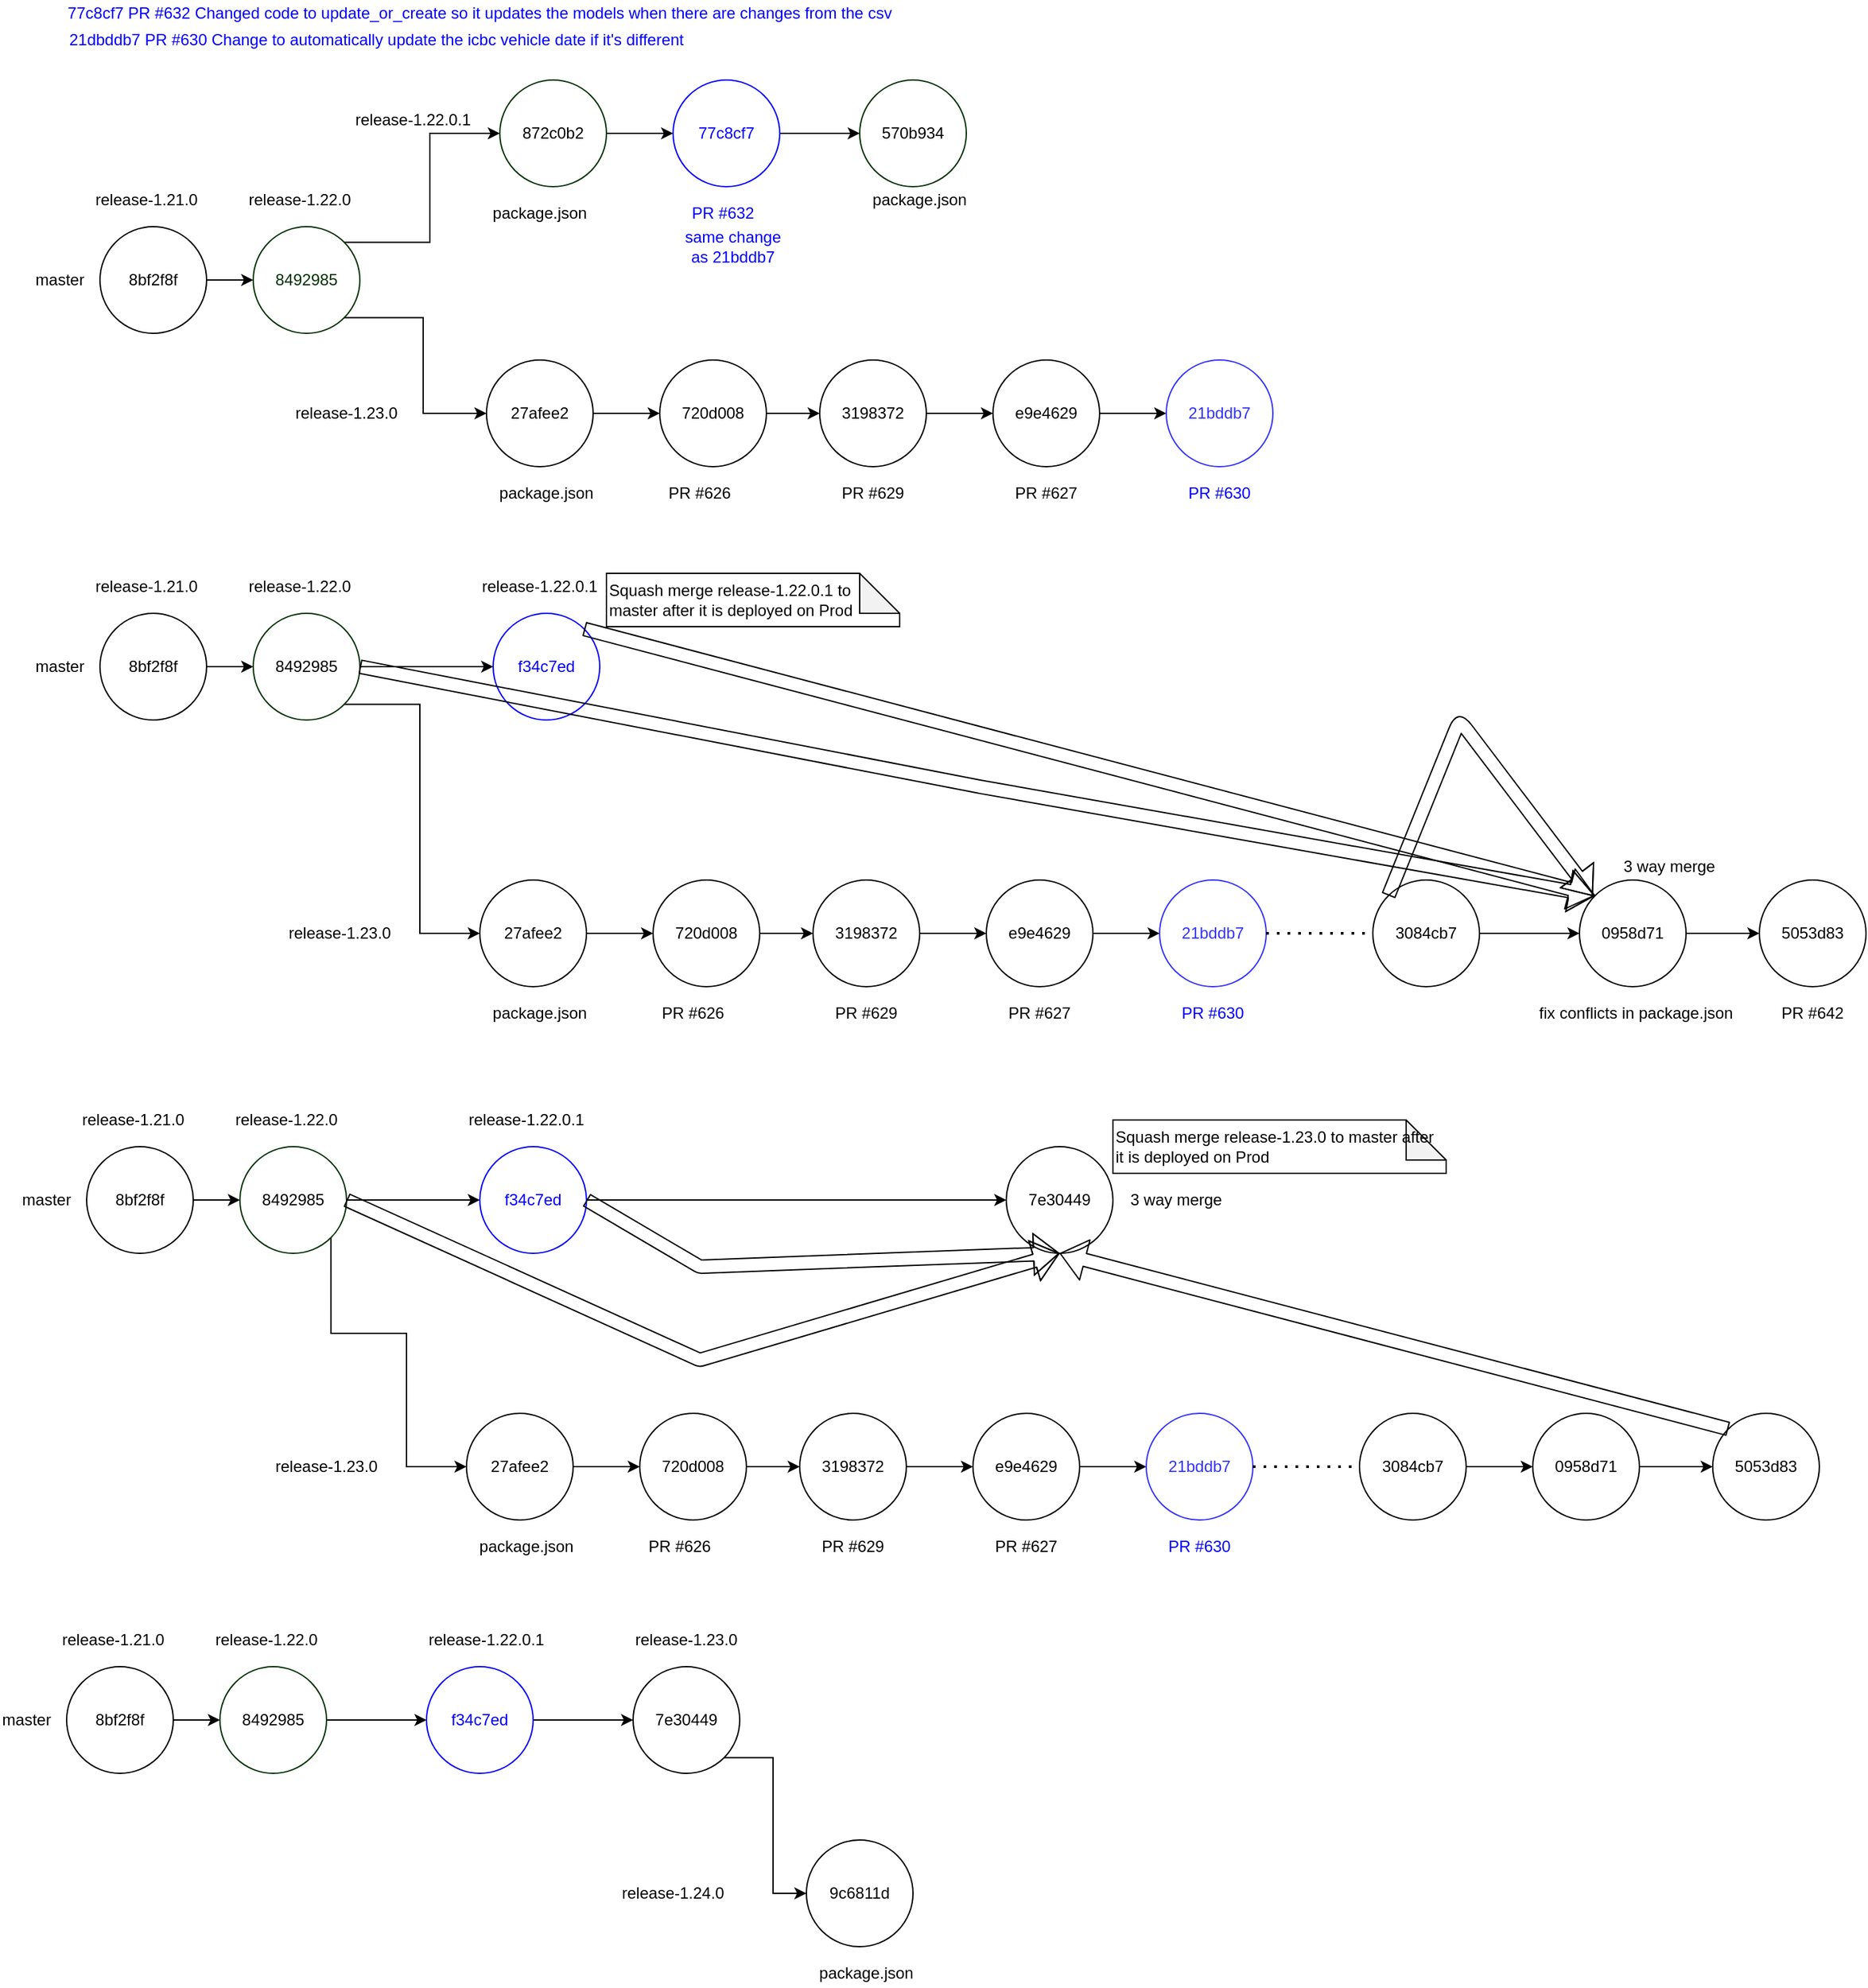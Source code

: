 <mxfile version="14.5.8" type="device"><diagram id="lt9MSJXiL-yeqCyWDecF" name="Page-1"><mxGraphModel dx="1176" dy="628" grid="1" gridSize="10" guides="1" tooltips="1" connect="1" arrows="1" fold="1" page="1" pageScale="1" pageWidth="850" pageHeight="1100" math="0" shadow="0"><root><mxCell id="0"/><mxCell id="1" parent="0"/><mxCell id="0BSdqQ7nGb_UDCV7hUZw-3" style="edgeStyle=orthogonalEdgeStyle;rounded=0;orthogonalLoop=1;jettySize=auto;html=1;entryX=0;entryY=0.5;entryDx=0;entryDy=0;" parent="1" source="0BSdqQ7nGb_UDCV7hUZw-1" target="0BSdqQ7nGb_UDCV7hUZw-2" edge="1"><mxGeometry relative="1" as="geometry"/></mxCell><mxCell id="0BSdqQ7nGb_UDCV7hUZw-1" value="8bf2f8f" style="ellipse;whiteSpace=wrap;html=1;aspect=fixed;" parent="1" vertex="1"><mxGeometry x="110" y="220" width="80" height="80" as="geometry"/></mxCell><mxCell id="0BSdqQ7nGb_UDCV7hUZw-8" style="edgeStyle=orthogonalEdgeStyle;rounded=0;orthogonalLoop=1;jettySize=auto;html=1;entryX=0;entryY=0.5;entryDx=0;entryDy=0;exitX=1;exitY=1;exitDx=0;exitDy=0;" parent="1" source="0BSdqQ7nGb_UDCV7hUZw-2" target="0BSdqQ7nGb_UDCV7hUZw-4" edge="1"><mxGeometry relative="1" as="geometry"><mxPoint x="350" y="180" as="targetPoint"/></mxGeometry></mxCell><mxCell id="0BSdqQ7nGb_UDCV7hUZw-21" style="edgeStyle=orthogonalEdgeStyle;rounded=0;orthogonalLoop=1;jettySize=auto;html=1;exitX=1;exitY=0;exitDx=0;exitDy=0;entryX=0;entryY=0.5;entryDx=0;entryDy=0;fontColor=#3333FF;" parent="1" source="0BSdqQ7nGb_UDCV7hUZw-2" target="djjahPR69rkApxA75KFB-1" edge="1"><mxGeometry relative="1" as="geometry"/></mxCell><mxCell id="0BSdqQ7nGb_UDCV7hUZw-2" value="8492985" style="ellipse;whiteSpace=wrap;html=1;aspect=fixed;fontColor=#003300;strokeColor=#003300;" parent="1" vertex="1"><mxGeometry x="225" y="220" width="80" height="80" as="geometry"/></mxCell><mxCell id="0BSdqQ7nGb_UDCV7hUZw-9" style="edgeStyle=orthogonalEdgeStyle;rounded=0;orthogonalLoop=1;jettySize=auto;html=1;exitX=1;exitY=0.5;exitDx=0;exitDy=0;" parent="1" source="0BSdqQ7nGb_UDCV7hUZw-4" target="0BSdqQ7nGb_UDCV7hUZw-5" edge="1"><mxGeometry relative="1" as="geometry"/></mxCell><mxCell id="0BSdqQ7nGb_UDCV7hUZw-4" value="27afee2" style="ellipse;whiteSpace=wrap;html=1;aspect=fixed;" parent="1" vertex="1"><mxGeometry x="400" y="320" width="80" height="80" as="geometry"/></mxCell><mxCell id="0BSdqQ7nGb_UDCV7hUZw-10" style="edgeStyle=orthogonalEdgeStyle;rounded=0;orthogonalLoop=1;jettySize=auto;html=1;exitX=1;exitY=0.5;exitDx=0;exitDy=0;entryX=0;entryY=0.5;entryDx=0;entryDy=0;" parent="1" source="0BSdqQ7nGb_UDCV7hUZw-5" target="0BSdqQ7nGb_UDCV7hUZw-6" edge="1"><mxGeometry relative="1" as="geometry"/></mxCell><mxCell id="0BSdqQ7nGb_UDCV7hUZw-5" value="720d008" style="ellipse;whiteSpace=wrap;html=1;aspect=fixed;" parent="1" vertex="1"><mxGeometry x="530" y="320" width="80" height="80" as="geometry"/></mxCell><mxCell id="0BSdqQ7nGb_UDCV7hUZw-11" style="edgeStyle=orthogonalEdgeStyle;rounded=0;orthogonalLoop=1;jettySize=auto;html=1;exitX=1;exitY=0.5;exitDx=0;exitDy=0;entryX=0;entryY=0.5;entryDx=0;entryDy=0;" parent="1" source="0BSdqQ7nGb_UDCV7hUZw-6" target="0BSdqQ7nGb_UDCV7hUZw-7" edge="1"><mxGeometry relative="1" as="geometry"/></mxCell><mxCell id="0BSdqQ7nGb_UDCV7hUZw-6" value="3198372" style="ellipse;whiteSpace=wrap;html=1;aspect=fixed;" parent="1" vertex="1"><mxGeometry x="650" y="320" width="80" height="80" as="geometry"/></mxCell><mxCell id="0BSdqQ7nGb_UDCV7hUZw-17" style="edgeStyle=orthogonalEdgeStyle;rounded=0;orthogonalLoop=1;jettySize=auto;html=1;entryX=0;entryY=0.5;entryDx=0;entryDy=0;" parent="1" source="0BSdqQ7nGb_UDCV7hUZw-7" target="0BSdqQ7nGb_UDCV7hUZw-16" edge="1"><mxGeometry relative="1" as="geometry"/></mxCell><mxCell id="0BSdqQ7nGb_UDCV7hUZw-7" value="e9e4629" style="ellipse;whiteSpace=wrap;html=1;aspect=fixed;" parent="1" vertex="1"><mxGeometry x="780" y="320" width="80" height="80" as="geometry"/></mxCell><mxCell id="0BSdqQ7nGb_UDCV7hUZw-12" value="release-1.23.0" style="text;html=1;strokeColor=none;fillColor=none;align=center;verticalAlign=middle;whiteSpace=wrap;rounded=0;" parent="1" vertex="1"><mxGeometry x="250" y="350" width="90" height="20" as="geometry"/></mxCell><mxCell id="0BSdqQ7nGb_UDCV7hUZw-13" value="master" style="text;html=1;strokeColor=none;fillColor=none;align=center;verticalAlign=middle;whiteSpace=wrap;rounded=0;" parent="1" vertex="1"><mxGeometry x="60" y="250" width="40" height="20" as="geometry"/></mxCell><mxCell id="0BSdqQ7nGb_UDCV7hUZw-14" value="release-1.22.0" style="text;html=1;strokeColor=none;fillColor=none;align=center;verticalAlign=middle;whiteSpace=wrap;rounded=0;" parent="1" vertex="1"><mxGeometry x="215" y="190" width="90" height="20" as="geometry"/></mxCell><mxCell id="0BSdqQ7nGb_UDCV7hUZw-15" value="release-1.21.0" style="text;html=1;strokeColor=none;fillColor=none;align=center;verticalAlign=middle;whiteSpace=wrap;rounded=0;" parent="1" vertex="1"><mxGeometry x="100" y="190" width="90" height="20" as="geometry"/></mxCell><mxCell id="0BSdqQ7nGb_UDCV7hUZw-16" value="21bddb7" style="ellipse;whiteSpace=wrap;html=1;aspect=fixed;strokeColor=#3333FF;fontColor=#3333FF;" parent="1" vertex="1"><mxGeometry x="910" y="320" width="80" height="80" as="geometry"/></mxCell><mxCell id="0BSdqQ7nGb_UDCV7hUZw-18" value="21dbddb7 PR #630 Change to automatically update the icbc vehicle date if it's different" style="text;html=1;strokeColor=none;fillColor=none;align=center;verticalAlign=middle;whiteSpace=wrap;rounded=0;fontColor=#0000FF;" parent="1" vertex="1"><mxGeometry x="80" y="70" width="475" height="20" as="geometry"/></mxCell><mxCell id="djjahPR69rkApxA75KFB-5" style="edgeStyle=orthogonalEdgeStyle;rounded=0;orthogonalLoop=1;jettySize=auto;html=1;exitX=1;exitY=0.5;exitDx=0;exitDy=0;entryX=0;entryY=0.5;entryDx=0;entryDy=0;" parent="1" source="0BSdqQ7nGb_UDCV7hUZw-19" target="djjahPR69rkApxA75KFB-2" edge="1"><mxGeometry relative="1" as="geometry"/></mxCell><mxCell id="0BSdqQ7nGb_UDCV7hUZw-19" value="77c8cf7" style="ellipse;whiteSpace=wrap;html=1;aspect=fixed;fontColor=#0000FF;strokeColor=#0000FF;" parent="1" vertex="1"><mxGeometry x="540" y="110" width="80" height="80" as="geometry"/></mxCell><mxCell id="0BSdqQ7nGb_UDCV7hUZw-20" value="release-1.22.0.1" style="text;html=1;strokeColor=none;fillColor=none;align=center;verticalAlign=middle;whiteSpace=wrap;rounded=0;" parent="1" vertex="1"><mxGeometry x="300" y="130" width="90" height="20" as="geometry"/></mxCell><mxCell id="djjahPR69rkApxA75KFB-4" style="edgeStyle=orthogonalEdgeStyle;rounded=0;orthogonalLoop=1;jettySize=auto;html=1;entryX=0;entryY=0.5;entryDx=0;entryDy=0;" parent="1" source="djjahPR69rkApxA75KFB-1" target="0BSdqQ7nGb_UDCV7hUZw-19" edge="1"><mxGeometry relative="1" as="geometry"/></mxCell><mxCell id="djjahPR69rkApxA75KFB-1" value="872c0b2" style="ellipse;whiteSpace=wrap;html=1;aspect=fixed;strokeColor=#003300;" parent="1" vertex="1"><mxGeometry x="410" y="110" width="80" height="80" as="geometry"/></mxCell><mxCell id="djjahPR69rkApxA75KFB-2" value="570b934" style="ellipse;whiteSpace=wrap;html=1;aspect=fixed;strokeColor=#003300;" parent="1" vertex="1"><mxGeometry x="680" y="110" width="80" height="80" as="geometry"/></mxCell><mxCell id="djjahPR69rkApxA75KFB-6" value="package.json" style="text;html=1;strokeColor=none;fillColor=none;align=center;verticalAlign=middle;whiteSpace=wrap;rounded=0;" parent="1" vertex="1"><mxGeometry x="395" y="200" width="90" height="20" as="geometry"/></mxCell><mxCell id="djjahPR69rkApxA75KFB-7" value="package.json" style="text;html=1;strokeColor=none;fillColor=none;align=center;verticalAlign=middle;whiteSpace=wrap;rounded=0;" parent="1" vertex="1"><mxGeometry x="680" y="190" width="90" height="20" as="geometry"/></mxCell><mxCell id="djjahPR69rkApxA75KFB-8" value="same change as 21bddb7" style="text;html=1;strokeColor=none;fillColor=none;align=center;verticalAlign=middle;whiteSpace=wrap;rounded=0;fontColor=#0000FF;" parent="1" vertex="1"><mxGeometry x="540" y="220" width="90" height="30" as="geometry"/></mxCell><mxCell id="djjahPR69rkApxA75KFB-9" value="PR #632" style="text;html=1;strokeColor=none;fillColor=none;align=center;verticalAlign=middle;whiteSpace=wrap;rounded=0;fontColor=#0000FF;" parent="1" vertex="1"><mxGeometry x="545" y="200" width="65" height="20" as="geometry"/></mxCell><mxCell id="djjahPR69rkApxA75KFB-10" value="PR #630" style="text;html=1;strokeColor=none;fillColor=none;align=center;verticalAlign=middle;whiteSpace=wrap;rounded=0;fontColor=#0000FF;" parent="1" vertex="1"><mxGeometry x="920" y="410" width="60" height="20" as="geometry"/></mxCell><mxCell id="djjahPR69rkApxA75KFB-11" value="PR #627" style="text;html=1;strokeColor=none;fillColor=none;align=center;verticalAlign=middle;whiteSpace=wrap;rounded=0;" parent="1" vertex="1"><mxGeometry x="790" y="410" width="60" height="20" as="geometry"/></mxCell><mxCell id="djjahPR69rkApxA75KFB-12" value="PR #629" style="text;html=1;strokeColor=none;fillColor=none;align=center;verticalAlign=middle;whiteSpace=wrap;rounded=0;" parent="1" vertex="1"><mxGeometry x="660" y="410" width="60" height="20" as="geometry"/></mxCell><mxCell id="djjahPR69rkApxA75KFB-13" value="PR #626" style="text;html=1;strokeColor=none;fillColor=none;align=center;verticalAlign=middle;whiteSpace=wrap;rounded=0;" parent="1" vertex="1"><mxGeometry x="530" y="410" width="60" height="20" as="geometry"/></mxCell><mxCell id="djjahPR69rkApxA75KFB-14" value="package.json" style="text;html=1;strokeColor=none;fillColor=none;align=center;verticalAlign=middle;whiteSpace=wrap;rounded=0;" parent="1" vertex="1"><mxGeometry x="400" y="410" width="90" height="20" as="geometry"/></mxCell><mxCell id="djjahPR69rkApxA75KFB-15" value="77c8cf7 PR #632 Changed code to update_or_create so it updates the models when there are changes from the csv" style="text;html=1;strokeColor=none;fillColor=none;align=center;verticalAlign=middle;whiteSpace=wrap;rounded=0;fontColor=#0000FF;" parent="1" vertex="1"><mxGeometry x="80" y="50" width="630" height="20" as="geometry"/></mxCell><mxCell id="0QxJtVTlK34eippB3v3M-1" style="edgeStyle=orthogonalEdgeStyle;rounded=0;orthogonalLoop=1;jettySize=auto;html=1;entryX=0;entryY=0.5;entryDx=0;entryDy=0;" parent="1" source="0QxJtVTlK34eippB3v3M-2" target="0QxJtVTlK34eippB3v3M-5" edge="1"><mxGeometry relative="1" as="geometry"/></mxCell><mxCell id="0QxJtVTlK34eippB3v3M-2" value="8bf2f8f" style="ellipse;whiteSpace=wrap;html=1;aspect=fixed;" parent="1" vertex="1"><mxGeometry x="110" y="510" width="80" height="80" as="geometry"/></mxCell><mxCell id="0QxJtVTlK34eippB3v3M-3" style="edgeStyle=orthogonalEdgeStyle;rounded=0;orthogonalLoop=1;jettySize=auto;html=1;entryX=0;entryY=0.5;entryDx=0;entryDy=0;exitX=1;exitY=1;exitDx=0;exitDy=0;" parent="1" source="0QxJtVTlK34eippB3v3M-5" target="0QxJtVTlK34eippB3v3M-7" edge="1"><mxGeometry relative="1" as="geometry"><mxPoint x="350" y="470" as="targetPoint"/></mxGeometry></mxCell><mxCell id="0QxJtVTlK34eippB3v3M-35" style="edgeStyle=orthogonalEdgeStyle;rounded=0;orthogonalLoop=1;jettySize=auto;html=1;exitX=1;exitY=0.5;exitDx=0;exitDy=0;entryX=0;entryY=0.5;entryDx=0;entryDy=0;" parent="1" source="0QxJtVTlK34eippB3v3M-5" target="0QxJtVTlK34eippB3v3M-34" edge="1"><mxGeometry relative="1" as="geometry"/></mxCell><mxCell id="0QxJtVTlK34eippB3v3M-5" value="8492985" style="ellipse;whiteSpace=wrap;html=1;aspect=fixed;strokeColor=#003300;" parent="1" vertex="1"><mxGeometry x="225" y="510" width="80" height="80" as="geometry"/></mxCell><mxCell id="0QxJtVTlK34eippB3v3M-6" style="edgeStyle=orthogonalEdgeStyle;rounded=0;orthogonalLoop=1;jettySize=auto;html=1;exitX=1;exitY=0.5;exitDx=0;exitDy=0;" parent="1" source="0QxJtVTlK34eippB3v3M-7" target="0QxJtVTlK34eippB3v3M-9" edge="1"><mxGeometry relative="1" as="geometry"/></mxCell><mxCell id="0QxJtVTlK34eippB3v3M-7" value="27afee2" style="ellipse;whiteSpace=wrap;html=1;aspect=fixed;" parent="1" vertex="1"><mxGeometry x="395" y="710" width="80" height="80" as="geometry"/></mxCell><mxCell id="0QxJtVTlK34eippB3v3M-8" style="edgeStyle=orthogonalEdgeStyle;rounded=0;orthogonalLoop=1;jettySize=auto;html=1;exitX=1;exitY=0.5;exitDx=0;exitDy=0;entryX=0;entryY=0.5;entryDx=0;entryDy=0;" parent="1" source="0QxJtVTlK34eippB3v3M-9" target="0QxJtVTlK34eippB3v3M-11" edge="1"><mxGeometry relative="1" as="geometry"/></mxCell><mxCell id="0QxJtVTlK34eippB3v3M-9" value="720d008" style="ellipse;whiteSpace=wrap;html=1;aspect=fixed;" parent="1" vertex="1"><mxGeometry x="525" y="710" width="80" height="80" as="geometry"/></mxCell><mxCell id="0QxJtVTlK34eippB3v3M-10" style="edgeStyle=orthogonalEdgeStyle;rounded=0;orthogonalLoop=1;jettySize=auto;html=1;exitX=1;exitY=0.5;exitDx=0;exitDy=0;entryX=0;entryY=0.5;entryDx=0;entryDy=0;" parent="1" source="0QxJtVTlK34eippB3v3M-11" target="0QxJtVTlK34eippB3v3M-13" edge="1"><mxGeometry relative="1" as="geometry"/></mxCell><mxCell id="0QxJtVTlK34eippB3v3M-11" value="3198372" style="ellipse;whiteSpace=wrap;html=1;aspect=fixed;" parent="1" vertex="1"><mxGeometry x="645" y="710" width="80" height="80" as="geometry"/></mxCell><mxCell id="0QxJtVTlK34eippB3v3M-12" style="edgeStyle=orthogonalEdgeStyle;rounded=0;orthogonalLoop=1;jettySize=auto;html=1;entryX=0;entryY=0.5;entryDx=0;entryDy=0;" parent="1" source="0QxJtVTlK34eippB3v3M-13" target="0QxJtVTlK34eippB3v3M-18" edge="1"><mxGeometry relative="1" as="geometry"/></mxCell><mxCell id="0QxJtVTlK34eippB3v3M-13" value="e9e4629" style="ellipse;whiteSpace=wrap;html=1;aspect=fixed;" parent="1" vertex="1"><mxGeometry x="775" y="710" width="80" height="80" as="geometry"/></mxCell><mxCell id="0QxJtVTlK34eippB3v3M-14" value="release-1.23.0" style="text;html=1;strokeColor=none;fillColor=none;align=center;verticalAlign=middle;whiteSpace=wrap;rounded=0;" parent="1" vertex="1"><mxGeometry x="245" y="740" width="90" height="20" as="geometry"/></mxCell><mxCell id="0QxJtVTlK34eippB3v3M-15" value="master" style="text;html=1;strokeColor=none;fillColor=none;align=center;verticalAlign=middle;whiteSpace=wrap;rounded=0;" parent="1" vertex="1"><mxGeometry x="60" y="540" width="40" height="20" as="geometry"/></mxCell><mxCell id="0QxJtVTlK34eippB3v3M-16" value="release-1.22.0" style="text;html=1;strokeColor=none;fillColor=none;align=center;verticalAlign=middle;whiteSpace=wrap;rounded=0;" parent="1" vertex="1"><mxGeometry x="215" y="480" width="90" height="20" as="geometry"/></mxCell><mxCell id="0QxJtVTlK34eippB3v3M-17" value="release-1.21.0" style="text;html=1;strokeColor=none;fillColor=none;align=center;verticalAlign=middle;whiteSpace=wrap;rounded=0;" parent="1" vertex="1"><mxGeometry x="100" y="480" width="90" height="20" as="geometry"/></mxCell><mxCell id="0QxJtVTlK34eippB3v3M-18" value="21bddb7" style="ellipse;whiteSpace=wrap;html=1;aspect=fixed;strokeColor=#3333FF;fontColor=#3333FF;" parent="1" vertex="1"><mxGeometry x="905" y="710" width="80" height="80" as="geometry"/></mxCell><mxCell id="0QxJtVTlK34eippB3v3M-19" style="edgeStyle=orthogonalEdgeStyle;rounded=0;orthogonalLoop=1;jettySize=auto;html=1;exitX=1;exitY=0.5;exitDx=0;exitDy=0;entryX=0;entryY=0.5;entryDx=0;entryDy=0;" parent="1" edge="1"><mxGeometry relative="1" as="geometry"><mxPoint x="590" y="530" as="sourcePoint"/></mxGeometry></mxCell><mxCell id="0QxJtVTlK34eippB3v3M-21" value="release-1.22.0.1" style="text;html=1;strokeColor=none;fillColor=none;align=center;verticalAlign=middle;whiteSpace=wrap;rounded=0;" parent="1" vertex="1"><mxGeometry x="395" y="480" width="90" height="20" as="geometry"/></mxCell><mxCell id="0QxJtVTlK34eippB3v3M-22" style="edgeStyle=orthogonalEdgeStyle;rounded=0;orthogonalLoop=1;jettySize=auto;html=1;entryX=0;entryY=0.5;entryDx=0;entryDy=0;" parent="1" edge="1"><mxGeometry relative="1" as="geometry"><mxPoint x="460" y="530" as="sourcePoint"/></mxGeometry></mxCell><mxCell id="0QxJtVTlK34eippB3v3M-29" value="PR #630" style="text;html=1;strokeColor=none;fillColor=none;align=center;verticalAlign=middle;whiteSpace=wrap;rounded=0;fontColor=#0000FF;" parent="1" vertex="1"><mxGeometry x="915" y="800" width="60" height="20" as="geometry"/></mxCell><mxCell id="0QxJtVTlK34eippB3v3M-30" value="PR #627" style="text;html=1;strokeColor=none;fillColor=none;align=center;verticalAlign=middle;whiteSpace=wrap;rounded=0;" parent="1" vertex="1"><mxGeometry x="785" y="800" width="60" height="20" as="geometry"/></mxCell><mxCell id="0QxJtVTlK34eippB3v3M-31" value="PR #629" style="text;html=1;strokeColor=none;fillColor=none;align=center;verticalAlign=middle;whiteSpace=wrap;rounded=0;" parent="1" vertex="1"><mxGeometry x="655" y="800" width="60" height="20" as="geometry"/></mxCell><mxCell id="0QxJtVTlK34eippB3v3M-32" value="PR #626" style="text;html=1;strokeColor=none;fillColor=none;align=center;verticalAlign=middle;whiteSpace=wrap;rounded=0;" parent="1" vertex="1"><mxGeometry x="525" y="800" width="60" height="20" as="geometry"/></mxCell><mxCell id="0QxJtVTlK34eippB3v3M-33" value="package.json" style="text;html=1;strokeColor=none;fillColor=none;align=center;verticalAlign=middle;whiteSpace=wrap;rounded=0;" parent="1" vertex="1"><mxGeometry x="395" y="800" width="90" height="20" as="geometry"/></mxCell><mxCell id="0QxJtVTlK34eippB3v3M-34" value="f34c7ed" style="ellipse;whiteSpace=wrap;html=1;aspect=fixed;fontColor=#0000FF;strokeColor=#0000FF;" parent="1" vertex="1"><mxGeometry x="405" y="510" width="80" height="80" as="geometry"/></mxCell><mxCell id="0QxJtVTlK34eippB3v3M-37" value="Squash merge release-1.22.0.1 to master after it is deployed on Prod" style="shape=note;whiteSpace=wrap;html=1;backgroundOutline=1;darkOpacity=0.05;align=left;" parent="1" vertex="1"><mxGeometry x="490" y="480" width="220" height="40" as="geometry"/></mxCell><mxCell id="0QxJtVTlK34eippB3v3M-39" value="" style="endArrow=none;dashed=1;html=1;dashPattern=1 3;strokeWidth=2;fontColor=#0000FF;exitX=1;exitY=0.5;exitDx=0;exitDy=0;" parent="1" source="0QxJtVTlK34eippB3v3M-18" edge="1"><mxGeometry width="50" height="50" relative="1" as="geometry"><mxPoint x="1055" y="750" as="sourcePoint"/><mxPoint x="1065" y="750" as="targetPoint"/></mxGeometry></mxCell><mxCell id="ekEVa-R3d8wLBzwrv2dW-1" value="5053d83" style="ellipse;whiteSpace=wrap;html=1;aspect=fixed;" vertex="1" parent="1"><mxGeometry x="1355" y="710" width="80" height="80" as="geometry"/></mxCell><mxCell id="ekEVa-R3d8wLBzwrv2dW-4" style="edgeStyle=orthogonalEdgeStyle;rounded=0;orthogonalLoop=1;jettySize=auto;html=1;entryX=0;entryY=0.5;entryDx=0;entryDy=0;exitX=1;exitY=0.5;exitDx=0;exitDy=0;" edge="1" parent="1" source="ekEVa-R3d8wLBzwrv2dW-2" target="ekEVa-R3d8wLBzwrv2dW-3"><mxGeometry relative="1" as="geometry"><mxPoint x="1170" y="750" as="sourcePoint"/></mxGeometry></mxCell><mxCell id="ekEVa-R3d8wLBzwrv2dW-2" value="3084cb7" style="ellipse;whiteSpace=wrap;html=1;aspect=fixed;" vertex="1" parent="1"><mxGeometry x="1065" y="710" width="80" height="80" as="geometry"/></mxCell><mxCell id="ekEVa-R3d8wLBzwrv2dW-11" style="edgeStyle=orthogonalEdgeStyle;rounded=0;orthogonalLoop=1;jettySize=auto;html=1;exitX=1;exitY=0.5;exitDx=0;exitDy=0;entryX=0;entryY=0.5;entryDx=0;entryDy=0;startArrow=none;startFill=0;" edge="1" parent="1" source="ekEVa-R3d8wLBzwrv2dW-3" target="ekEVa-R3d8wLBzwrv2dW-1"><mxGeometry relative="1" as="geometry"/></mxCell><mxCell id="ekEVa-R3d8wLBzwrv2dW-3" value="0958d71" style="ellipse;whiteSpace=wrap;html=1;aspect=fixed;" vertex="1" parent="1"><mxGeometry x="1220" y="710" width="80" height="80" as="geometry"/></mxCell><mxCell id="ekEVa-R3d8wLBzwrv2dW-14" style="edgeStyle=orthogonalEdgeStyle;rounded=0;orthogonalLoop=1;jettySize=auto;html=1;entryX=0;entryY=0.5;entryDx=0;entryDy=0;" edge="1" parent="1" source="ekEVa-R3d8wLBzwrv2dW-15" target="ekEVa-R3d8wLBzwrv2dW-18"><mxGeometry relative="1" as="geometry"/></mxCell><mxCell id="ekEVa-R3d8wLBzwrv2dW-15" value="8bf2f8f" style="ellipse;whiteSpace=wrap;html=1;aspect=fixed;" vertex="1" parent="1"><mxGeometry x="100" y="910" width="80" height="80" as="geometry"/></mxCell><mxCell id="ekEVa-R3d8wLBzwrv2dW-16" style="edgeStyle=orthogonalEdgeStyle;rounded=0;orthogonalLoop=1;jettySize=auto;html=1;entryX=0;entryY=0.5;entryDx=0;entryDy=0;exitX=1;exitY=1;exitDx=0;exitDy=0;" edge="1" parent="1" source="ekEVa-R3d8wLBzwrv2dW-18" target="ekEVa-R3d8wLBzwrv2dW-20"><mxGeometry relative="1" as="geometry"><mxPoint x="340" y="870" as="targetPoint"/><Array as="points"><mxPoint x="283" y="1050"/><mxPoint x="340" y="1050"/><mxPoint x="340" y="1150"/></Array></mxGeometry></mxCell><mxCell id="ekEVa-R3d8wLBzwrv2dW-17" style="edgeStyle=orthogonalEdgeStyle;rounded=0;orthogonalLoop=1;jettySize=auto;html=1;exitX=1;exitY=0.5;exitDx=0;exitDy=0;entryX=0;entryY=0.5;entryDx=0;entryDy=0;" edge="1" parent="1" source="ekEVa-R3d8wLBzwrv2dW-18" target="ekEVa-R3d8wLBzwrv2dW-38"><mxGeometry relative="1" as="geometry"/></mxCell><mxCell id="ekEVa-R3d8wLBzwrv2dW-18" value="8492985" style="ellipse;whiteSpace=wrap;html=1;aspect=fixed;strokeColor=#003300;" vertex="1" parent="1"><mxGeometry x="215" y="910" width="80" height="80" as="geometry"/></mxCell><mxCell id="ekEVa-R3d8wLBzwrv2dW-19" style="edgeStyle=orthogonalEdgeStyle;rounded=0;orthogonalLoop=1;jettySize=auto;html=1;exitX=1;exitY=0.5;exitDx=0;exitDy=0;" edge="1" parent="1" source="ekEVa-R3d8wLBzwrv2dW-20" target="ekEVa-R3d8wLBzwrv2dW-22"><mxGeometry relative="1" as="geometry"/></mxCell><mxCell id="ekEVa-R3d8wLBzwrv2dW-20" value="27afee2" style="ellipse;whiteSpace=wrap;html=1;aspect=fixed;" vertex="1" parent="1"><mxGeometry x="385" y="1110" width="80" height="80" as="geometry"/></mxCell><mxCell id="ekEVa-R3d8wLBzwrv2dW-21" style="edgeStyle=orthogonalEdgeStyle;rounded=0;orthogonalLoop=1;jettySize=auto;html=1;exitX=1;exitY=0.5;exitDx=0;exitDy=0;entryX=0;entryY=0.5;entryDx=0;entryDy=0;" edge="1" parent="1" source="ekEVa-R3d8wLBzwrv2dW-22" target="ekEVa-R3d8wLBzwrv2dW-24"><mxGeometry relative="1" as="geometry"/></mxCell><mxCell id="ekEVa-R3d8wLBzwrv2dW-22" value="720d008" style="ellipse;whiteSpace=wrap;html=1;aspect=fixed;" vertex="1" parent="1"><mxGeometry x="515" y="1110" width="80" height="80" as="geometry"/></mxCell><mxCell id="ekEVa-R3d8wLBzwrv2dW-23" style="edgeStyle=orthogonalEdgeStyle;rounded=0;orthogonalLoop=1;jettySize=auto;html=1;exitX=1;exitY=0.5;exitDx=0;exitDy=0;entryX=0;entryY=0.5;entryDx=0;entryDy=0;" edge="1" parent="1" source="ekEVa-R3d8wLBzwrv2dW-24" target="ekEVa-R3d8wLBzwrv2dW-26"><mxGeometry relative="1" as="geometry"/></mxCell><mxCell id="ekEVa-R3d8wLBzwrv2dW-24" value="3198372" style="ellipse;whiteSpace=wrap;html=1;aspect=fixed;" vertex="1" parent="1"><mxGeometry x="635" y="1110" width="80" height="80" as="geometry"/></mxCell><mxCell id="ekEVa-R3d8wLBzwrv2dW-25" style="edgeStyle=orthogonalEdgeStyle;rounded=0;orthogonalLoop=1;jettySize=auto;html=1;entryX=0;entryY=0.5;entryDx=0;entryDy=0;" edge="1" parent="1" source="ekEVa-R3d8wLBzwrv2dW-26" target="ekEVa-R3d8wLBzwrv2dW-31"><mxGeometry relative="1" as="geometry"/></mxCell><mxCell id="ekEVa-R3d8wLBzwrv2dW-26" value="e9e4629" style="ellipse;whiteSpace=wrap;html=1;aspect=fixed;" vertex="1" parent="1"><mxGeometry x="765" y="1110" width="80" height="80" as="geometry"/></mxCell><mxCell id="ekEVa-R3d8wLBzwrv2dW-27" value="release-1.23.0" style="text;html=1;strokeColor=none;fillColor=none;align=center;verticalAlign=middle;whiteSpace=wrap;rounded=0;" vertex="1" parent="1"><mxGeometry x="235" y="1140" width="90" height="20" as="geometry"/></mxCell><mxCell id="ekEVa-R3d8wLBzwrv2dW-28" value="master" style="text;html=1;strokeColor=none;fillColor=none;align=center;verticalAlign=middle;whiteSpace=wrap;rounded=0;" vertex="1" parent="1"><mxGeometry x="50" y="940" width="40" height="20" as="geometry"/></mxCell><mxCell id="ekEVa-R3d8wLBzwrv2dW-29" value="release-1.22.0" style="text;html=1;strokeColor=none;fillColor=none;align=center;verticalAlign=middle;whiteSpace=wrap;rounded=0;" vertex="1" parent="1"><mxGeometry x="205" y="880" width="90" height="20" as="geometry"/></mxCell><mxCell id="ekEVa-R3d8wLBzwrv2dW-30" value="release-1.21.0" style="text;html=1;strokeColor=none;fillColor=none;align=center;verticalAlign=middle;whiteSpace=wrap;rounded=0;" vertex="1" parent="1"><mxGeometry x="90" y="880" width="90" height="20" as="geometry"/></mxCell><mxCell id="ekEVa-R3d8wLBzwrv2dW-31" value="21bddb7" style="ellipse;whiteSpace=wrap;html=1;aspect=fixed;strokeColor=#3333FF;fontColor=#3333FF;" vertex="1" parent="1"><mxGeometry x="895" y="1110" width="80" height="80" as="geometry"/></mxCell><mxCell id="ekEVa-R3d8wLBzwrv2dW-32" value="release-1.22.0.1" style="text;html=1;strokeColor=none;fillColor=none;align=center;verticalAlign=middle;whiteSpace=wrap;rounded=0;" vertex="1" parent="1"><mxGeometry x="385" y="880" width="90" height="20" as="geometry"/></mxCell><mxCell id="ekEVa-R3d8wLBzwrv2dW-33" value="PR #630" style="text;html=1;strokeColor=none;fillColor=none;align=center;verticalAlign=middle;whiteSpace=wrap;rounded=0;fontColor=#0000FF;" vertex="1" parent="1"><mxGeometry x="905" y="1200" width="60" height="20" as="geometry"/></mxCell><mxCell id="ekEVa-R3d8wLBzwrv2dW-34" value="PR #627" style="text;html=1;strokeColor=none;fillColor=none;align=center;verticalAlign=middle;whiteSpace=wrap;rounded=0;" vertex="1" parent="1"><mxGeometry x="775" y="1200" width="60" height="20" as="geometry"/></mxCell><mxCell id="ekEVa-R3d8wLBzwrv2dW-35" value="PR #629" style="text;html=1;strokeColor=none;fillColor=none;align=center;verticalAlign=middle;whiteSpace=wrap;rounded=0;" vertex="1" parent="1"><mxGeometry x="645" y="1200" width="60" height="20" as="geometry"/></mxCell><mxCell id="ekEVa-R3d8wLBzwrv2dW-36" value="PR #626" style="text;html=1;strokeColor=none;fillColor=none;align=center;verticalAlign=middle;whiteSpace=wrap;rounded=0;" vertex="1" parent="1"><mxGeometry x="515" y="1200" width="60" height="20" as="geometry"/></mxCell><mxCell id="ekEVa-R3d8wLBzwrv2dW-37" value="package.json" style="text;html=1;strokeColor=none;fillColor=none;align=center;verticalAlign=middle;whiteSpace=wrap;rounded=0;" vertex="1" parent="1"><mxGeometry x="385" y="1200" width="90" height="20" as="geometry"/></mxCell><mxCell id="ekEVa-R3d8wLBzwrv2dW-50" style="edgeStyle=orthogonalEdgeStyle;rounded=0;orthogonalLoop=1;jettySize=auto;html=1;startArrow=none;startFill=0;" edge="1" parent="1" source="ekEVa-R3d8wLBzwrv2dW-38" target="ekEVa-R3d8wLBzwrv2dW-49"><mxGeometry relative="1" as="geometry"/></mxCell><mxCell id="ekEVa-R3d8wLBzwrv2dW-38" value="f34c7ed" style="ellipse;whiteSpace=wrap;html=1;aspect=fixed;fontColor=#0000FF;strokeColor=#0000FF;" vertex="1" parent="1"><mxGeometry x="395" y="910" width="80" height="80" as="geometry"/></mxCell><mxCell id="ekEVa-R3d8wLBzwrv2dW-40" value="" style="endArrow=none;dashed=1;html=1;dashPattern=1 3;strokeWidth=2;fontColor=#0000FF;exitX=1;exitY=0.5;exitDx=0;exitDy=0;" edge="1" parent="1" source="ekEVa-R3d8wLBzwrv2dW-31"><mxGeometry width="50" height="50" relative="1" as="geometry"><mxPoint x="1045" y="1150" as="sourcePoint"/><mxPoint x="1055" y="1150" as="targetPoint"/></mxGeometry></mxCell><mxCell id="ekEVa-R3d8wLBzwrv2dW-41" value="5053d83" style="ellipse;whiteSpace=wrap;html=1;aspect=fixed;" vertex="1" parent="1"><mxGeometry x="1320" y="1110" width="80" height="80" as="geometry"/></mxCell><mxCell id="ekEVa-R3d8wLBzwrv2dW-42" style="edgeStyle=orthogonalEdgeStyle;rounded=0;orthogonalLoop=1;jettySize=auto;html=1;entryX=0;entryY=0.5;entryDx=0;entryDy=0;" edge="1" parent="1" source="ekEVa-R3d8wLBzwrv2dW-43" target="ekEVa-R3d8wLBzwrv2dW-45"><mxGeometry relative="1" as="geometry"/></mxCell><mxCell id="ekEVa-R3d8wLBzwrv2dW-43" value="3084cb7" style="ellipse;whiteSpace=wrap;html=1;aspect=fixed;" vertex="1" parent="1"><mxGeometry x="1055" y="1110" width="80" height="80" as="geometry"/></mxCell><mxCell id="ekEVa-R3d8wLBzwrv2dW-44" style="edgeStyle=orthogonalEdgeStyle;rounded=0;orthogonalLoop=1;jettySize=auto;html=1;exitX=1;exitY=0.5;exitDx=0;exitDy=0;entryX=0;entryY=0.5;entryDx=0;entryDy=0;startArrow=none;startFill=0;" edge="1" parent="1" source="ekEVa-R3d8wLBzwrv2dW-45" target="ekEVa-R3d8wLBzwrv2dW-41"><mxGeometry relative="1" as="geometry"/></mxCell><mxCell id="ekEVa-R3d8wLBzwrv2dW-45" value="0958d71" style="ellipse;whiteSpace=wrap;html=1;aspect=fixed;" vertex="1" parent="1"><mxGeometry x="1185" y="1110" width="80" height="80" as="geometry"/></mxCell><mxCell id="ekEVa-R3d8wLBzwrv2dW-48" value="fix conflicts in package.json" style="text;html=1;strokeColor=none;fillColor=none;align=center;verticalAlign=middle;whiteSpace=wrap;rounded=0;" vertex="1" parent="1"><mxGeometry x="1180" y="800" width="165" height="20" as="geometry"/></mxCell><mxCell id="ekEVa-R3d8wLBzwrv2dW-49" value="7e30449" style="ellipse;whiteSpace=wrap;html=1;aspect=fixed;" vertex="1" parent="1"><mxGeometry x="790" y="910" width="80" height="80" as="geometry"/></mxCell><mxCell id="ekEVa-R3d8wLBzwrv2dW-51" value="" style="shape=flexArrow;endArrow=classic;html=1;exitX=0;exitY=0;exitDx=0;exitDy=0;entryX=0.5;entryY=1;entryDx=0;entryDy=0;" edge="1" parent="1" source="ekEVa-R3d8wLBzwrv2dW-41" target="ekEVa-R3d8wLBzwrv2dW-49"><mxGeometry width="50" height="50" relative="1" as="geometry"><mxPoint x="790" y="900" as="sourcePoint"/><mxPoint x="840" y="850" as="targetPoint"/></mxGeometry></mxCell><mxCell id="ekEVa-R3d8wLBzwrv2dW-52" value="" style="shape=flexArrow;endArrow=classic;html=1;exitX=1;exitY=0;exitDx=0;exitDy=0;entryX=0;entryY=0;entryDx=0;entryDy=0;" edge="1" parent="1" source="0QxJtVTlK34eippB3v3M-34" target="ekEVa-R3d8wLBzwrv2dW-3"><mxGeometry width="50" height="50" relative="1" as="geometry"><mxPoint x="790" y="840" as="sourcePoint"/><mxPoint x="1207" y="710" as="targetPoint"/></mxGeometry></mxCell><mxCell id="ekEVa-R3d8wLBzwrv2dW-53" value="" style="shape=flexArrow;endArrow=classic;html=1;exitX=1;exitY=0.5;exitDx=0;exitDy=0;entryX=0;entryY=0;entryDx=0;entryDy=0;" edge="1" parent="1" source="0QxJtVTlK34eippB3v3M-5" target="ekEVa-R3d8wLBzwrv2dW-3"><mxGeometry width="50" height="50" relative="1" as="geometry"><mxPoint x="790" y="840" as="sourcePoint"/><mxPoint x="1200" y="720" as="targetPoint"/><Array as="points"><mxPoint x="770" y="640"/></Array></mxGeometry></mxCell><mxCell id="ekEVa-R3d8wLBzwrv2dW-54" value="" style="shape=flexArrow;endArrow=classic;html=1;entryX=0.5;entryY=1;entryDx=0;entryDy=0;exitX=1;exitY=0.5;exitDx=0;exitDy=0;" edge="1" parent="1" source="ekEVa-R3d8wLBzwrv2dW-18" target="ekEVa-R3d8wLBzwrv2dW-49"><mxGeometry width="50" height="50" relative="1" as="geometry"><mxPoint x="570" y="880" as="sourcePoint"/><mxPoint x="620" y="830" as="targetPoint"/><Array as="points"><mxPoint x="560" y="1070"/></Array></mxGeometry></mxCell><mxCell id="ekEVa-R3d8wLBzwrv2dW-55" value="" style="shape=flexArrow;endArrow=classic;html=1;exitX=0;exitY=0;exitDx=0;exitDy=0;" edge="1" parent="1" source="ekEVa-R3d8wLBzwrv2dW-2"><mxGeometry width="50" height="50" relative="1" as="geometry"><mxPoint x="600" y="750" as="sourcePoint"/><mxPoint x="1230" y="722" as="targetPoint"/><Array as="points"><mxPoint x="1130" y="590"/></Array></mxGeometry></mxCell><mxCell id="ekEVa-R3d8wLBzwrv2dW-56" value="" style="shape=flexArrow;endArrow=classic;html=1;exitX=1;exitY=0.5;exitDx=0;exitDy=0;" edge="1" parent="1" source="ekEVa-R3d8wLBzwrv2dW-38"><mxGeometry width="50" height="50" relative="1" as="geometry"><mxPoint x="860" y="950" as="sourcePoint"/><mxPoint x="830" y="990" as="targetPoint"/><Array as="points"><mxPoint x="560" y="1000"/></Array></mxGeometry></mxCell><mxCell id="ekEVa-R3d8wLBzwrv2dW-57" value="3 way merge" style="text;html=1;strokeColor=none;fillColor=none;align=center;verticalAlign=middle;whiteSpace=wrap;rounded=0;" vertex="1" parent="1"><mxGeometry x="870" y="940" width="95" height="20" as="geometry"/></mxCell><mxCell id="ekEVa-R3d8wLBzwrv2dW-58" value="3 way merge" style="text;html=1;strokeColor=none;fillColor=none;align=center;verticalAlign=middle;whiteSpace=wrap;rounded=0;" vertex="1" parent="1"><mxGeometry x="1240" y="690" width="95" height="20" as="geometry"/></mxCell><mxCell id="ekEVa-R3d8wLBzwrv2dW-60" value="PR #642" style="text;html=1;strokeColor=none;fillColor=none;align=center;verticalAlign=middle;whiteSpace=wrap;rounded=0;" vertex="1" parent="1"><mxGeometry x="1365" y="800" width="60" height="20" as="geometry"/></mxCell><mxCell id="ekEVa-R3d8wLBzwrv2dW-61" style="edgeStyle=orthogonalEdgeStyle;rounded=0;orthogonalLoop=1;jettySize=auto;html=1;entryX=0;entryY=0.5;entryDx=0;entryDy=0;" edge="1" parent="1" source="ekEVa-R3d8wLBzwrv2dW-62" target="ekEVa-R3d8wLBzwrv2dW-64"><mxGeometry relative="1" as="geometry"/></mxCell><mxCell id="ekEVa-R3d8wLBzwrv2dW-62" value="8bf2f8f" style="ellipse;whiteSpace=wrap;html=1;aspect=fixed;" vertex="1" parent="1"><mxGeometry x="85" y="1300" width="80" height="80" as="geometry"/></mxCell><mxCell id="ekEVa-R3d8wLBzwrv2dW-63" style="edgeStyle=orthogonalEdgeStyle;rounded=0;orthogonalLoop=1;jettySize=auto;html=1;exitX=1;exitY=0.5;exitDx=0;exitDy=0;entryX=0;entryY=0.5;entryDx=0;entryDy=0;" edge="1" parent="1" source="ekEVa-R3d8wLBzwrv2dW-64" target="ekEVa-R3d8wLBzwrv2dW-70"><mxGeometry relative="1" as="geometry"/></mxCell><mxCell id="ekEVa-R3d8wLBzwrv2dW-64" value="8492985" style="ellipse;whiteSpace=wrap;html=1;aspect=fixed;strokeColor=#003300;" vertex="1" parent="1"><mxGeometry x="200" y="1300" width="80" height="80" as="geometry"/></mxCell><mxCell id="ekEVa-R3d8wLBzwrv2dW-65" value="master" style="text;html=1;strokeColor=none;fillColor=none;align=center;verticalAlign=middle;whiteSpace=wrap;rounded=0;" vertex="1" parent="1"><mxGeometry x="35" y="1330" width="40" height="20" as="geometry"/></mxCell><mxCell id="ekEVa-R3d8wLBzwrv2dW-66" value="release-1.22.0" style="text;html=1;strokeColor=none;fillColor=none;align=center;verticalAlign=middle;whiteSpace=wrap;rounded=0;" vertex="1" parent="1"><mxGeometry x="190" y="1270" width="90" height="20" as="geometry"/></mxCell><mxCell id="ekEVa-R3d8wLBzwrv2dW-67" value="release-1.21.0" style="text;html=1;strokeColor=none;fillColor=none;align=center;verticalAlign=middle;whiteSpace=wrap;rounded=0;" vertex="1" parent="1"><mxGeometry x="75" y="1270" width="90" height="20" as="geometry"/></mxCell><mxCell id="ekEVa-R3d8wLBzwrv2dW-68" value="release-1.22.0.1" style="text;html=1;strokeColor=none;fillColor=none;align=center;verticalAlign=middle;whiteSpace=wrap;rounded=0;" vertex="1" parent="1"><mxGeometry x="355" y="1270" width="90" height="20" as="geometry"/></mxCell><mxCell id="ekEVa-R3d8wLBzwrv2dW-69" style="edgeStyle=orthogonalEdgeStyle;rounded=0;orthogonalLoop=1;jettySize=auto;html=1;startArrow=none;startFill=0;" edge="1" parent="1" source="ekEVa-R3d8wLBzwrv2dW-70" target="ekEVa-R3d8wLBzwrv2dW-72"><mxGeometry relative="1" as="geometry"/></mxCell><mxCell id="ekEVa-R3d8wLBzwrv2dW-70" value="f34c7ed" style="ellipse;whiteSpace=wrap;html=1;aspect=fixed;fontColor=#0000FF;strokeColor=#0000FF;" vertex="1" parent="1"><mxGeometry x="355" y="1300" width="80" height="80" as="geometry"/></mxCell><mxCell id="ekEVa-R3d8wLBzwrv2dW-89" style="edgeStyle=orthogonalEdgeStyle;rounded=0;orthogonalLoop=1;jettySize=auto;html=1;exitX=1;exitY=1;exitDx=0;exitDy=0;entryX=0;entryY=0.5;entryDx=0;entryDy=0;startArrow=none;startFill=0;" edge="1" parent="1" source="ekEVa-R3d8wLBzwrv2dW-72" target="ekEVa-R3d8wLBzwrv2dW-88"><mxGeometry relative="1" as="geometry"/></mxCell><mxCell id="ekEVa-R3d8wLBzwrv2dW-72" value="7e30449" style="ellipse;whiteSpace=wrap;html=1;aspect=fixed;" vertex="1" parent="1"><mxGeometry x="510" y="1300" width="80" height="80" as="geometry"/></mxCell><mxCell id="ekEVa-R3d8wLBzwrv2dW-87" value="release-1.23.0" style="text;html=1;strokeColor=none;fillColor=none;align=center;verticalAlign=middle;whiteSpace=wrap;rounded=0;" vertex="1" parent="1"><mxGeometry x="505" y="1270" width="90" height="20" as="geometry"/></mxCell><mxCell id="ekEVa-R3d8wLBzwrv2dW-88" value="9c6811d" style="ellipse;whiteSpace=wrap;html=1;aspect=fixed;" vertex="1" parent="1"><mxGeometry x="640" y="1430" width="80" height="80" as="geometry"/></mxCell><mxCell id="ekEVa-R3d8wLBzwrv2dW-90" value="release-1.24.0" style="text;html=1;strokeColor=none;fillColor=none;align=center;verticalAlign=middle;whiteSpace=wrap;rounded=0;" vertex="1" parent="1"><mxGeometry x="495" y="1460" width="90" height="20" as="geometry"/></mxCell><mxCell id="ekEVa-R3d8wLBzwrv2dW-91" value="package.json" style="text;html=1;strokeColor=none;fillColor=none;align=center;verticalAlign=middle;whiteSpace=wrap;rounded=0;" vertex="1" parent="1"><mxGeometry x="640" y="1520" width="90" height="20" as="geometry"/></mxCell><mxCell id="ekEVa-R3d8wLBzwrv2dW-92" value="Squash merge release-1.23.0 to master after it is deployed on Prod" style="shape=note;whiteSpace=wrap;html=1;backgroundOutline=1;darkOpacity=0.05;align=left;" vertex="1" parent="1"><mxGeometry x="870" y="890" width="250" height="40" as="geometry"/></mxCell></root></mxGraphModel></diagram></mxfile>